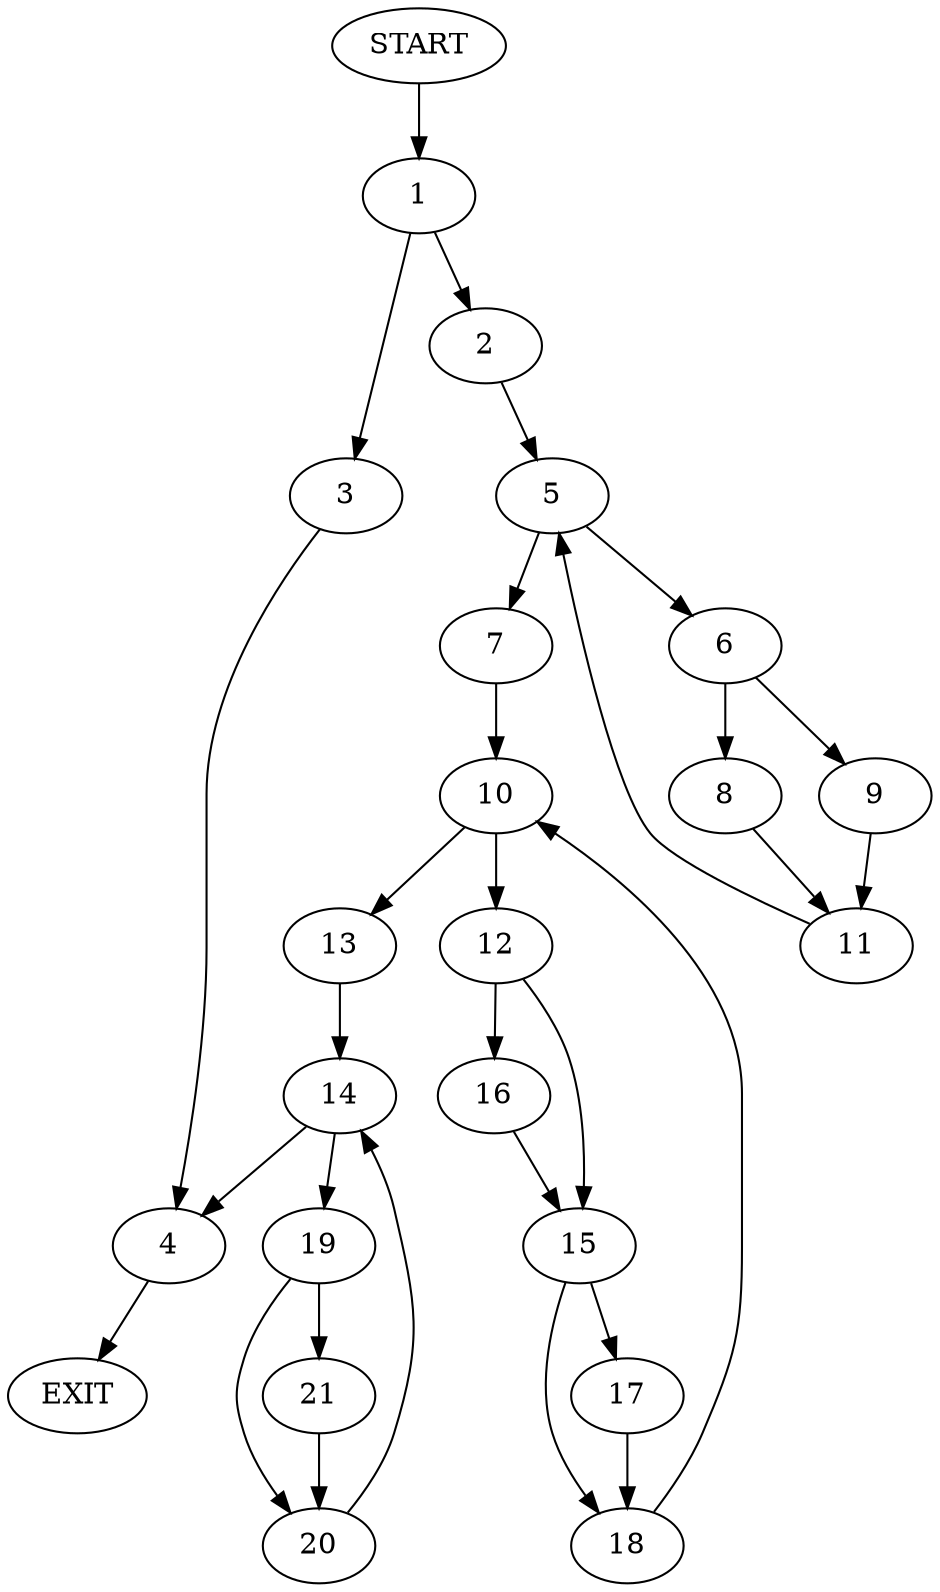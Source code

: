 digraph {
0 [label="START"]
22 [label="EXIT"]
0 -> 1
1 -> 2
1 -> 3
3 -> 4
2 -> 5
4 -> 22
5 -> 6
5 -> 7
6 -> 8
6 -> 9
7 -> 10
8 -> 11
9 -> 11
11 -> 5
10 -> 12
10 -> 13
13 -> 14
12 -> 15
12 -> 16
16 -> 15
15 -> 17
15 -> 18
17 -> 18
18 -> 10
14 -> 19
14 -> 4
19 -> 20
19 -> 21
20 -> 14
21 -> 20
}
